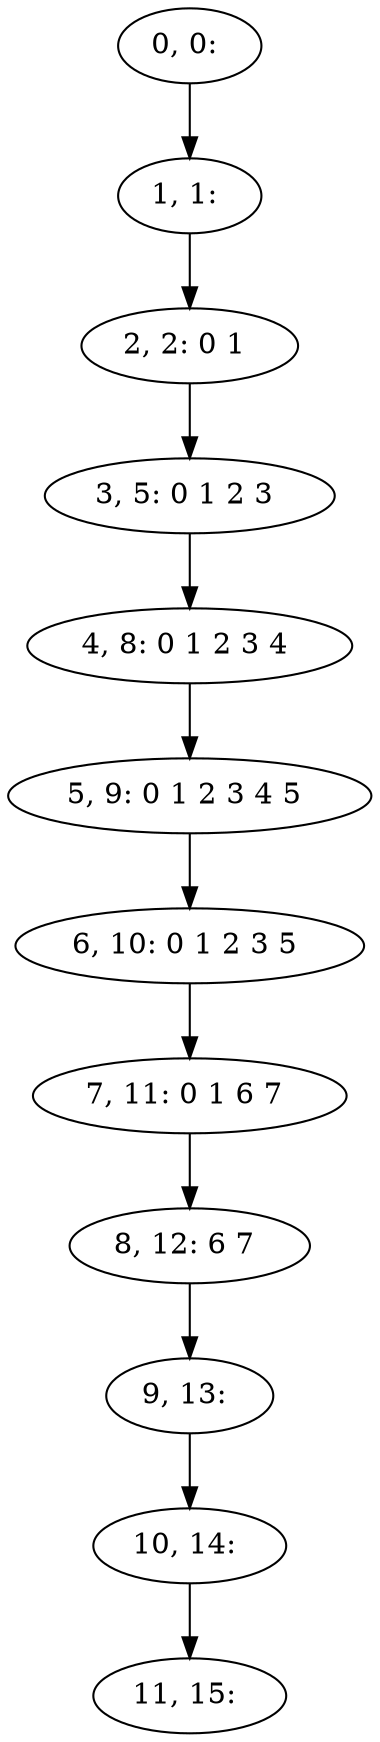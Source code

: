 digraph G {
0[label="0, 0: "];
1[label="1, 1: "];
2[label="2, 2: 0 1 "];
3[label="3, 5: 0 1 2 3 "];
4[label="4, 8: 0 1 2 3 4 "];
5[label="5, 9: 0 1 2 3 4 5 "];
6[label="6, 10: 0 1 2 3 5 "];
7[label="7, 11: 0 1 6 7 "];
8[label="8, 12: 6 7 "];
9[label="9, 13: "];
10[label="10, 14: "];
11[label="11, 15: "];
0->1 ;
1->2 ;
2->3 ;
3->4 ;
4->5 ;
5->6 ;
6->7 ;
7->8 ;
8->9 ;
9->10 ;
10->11 ;
}

